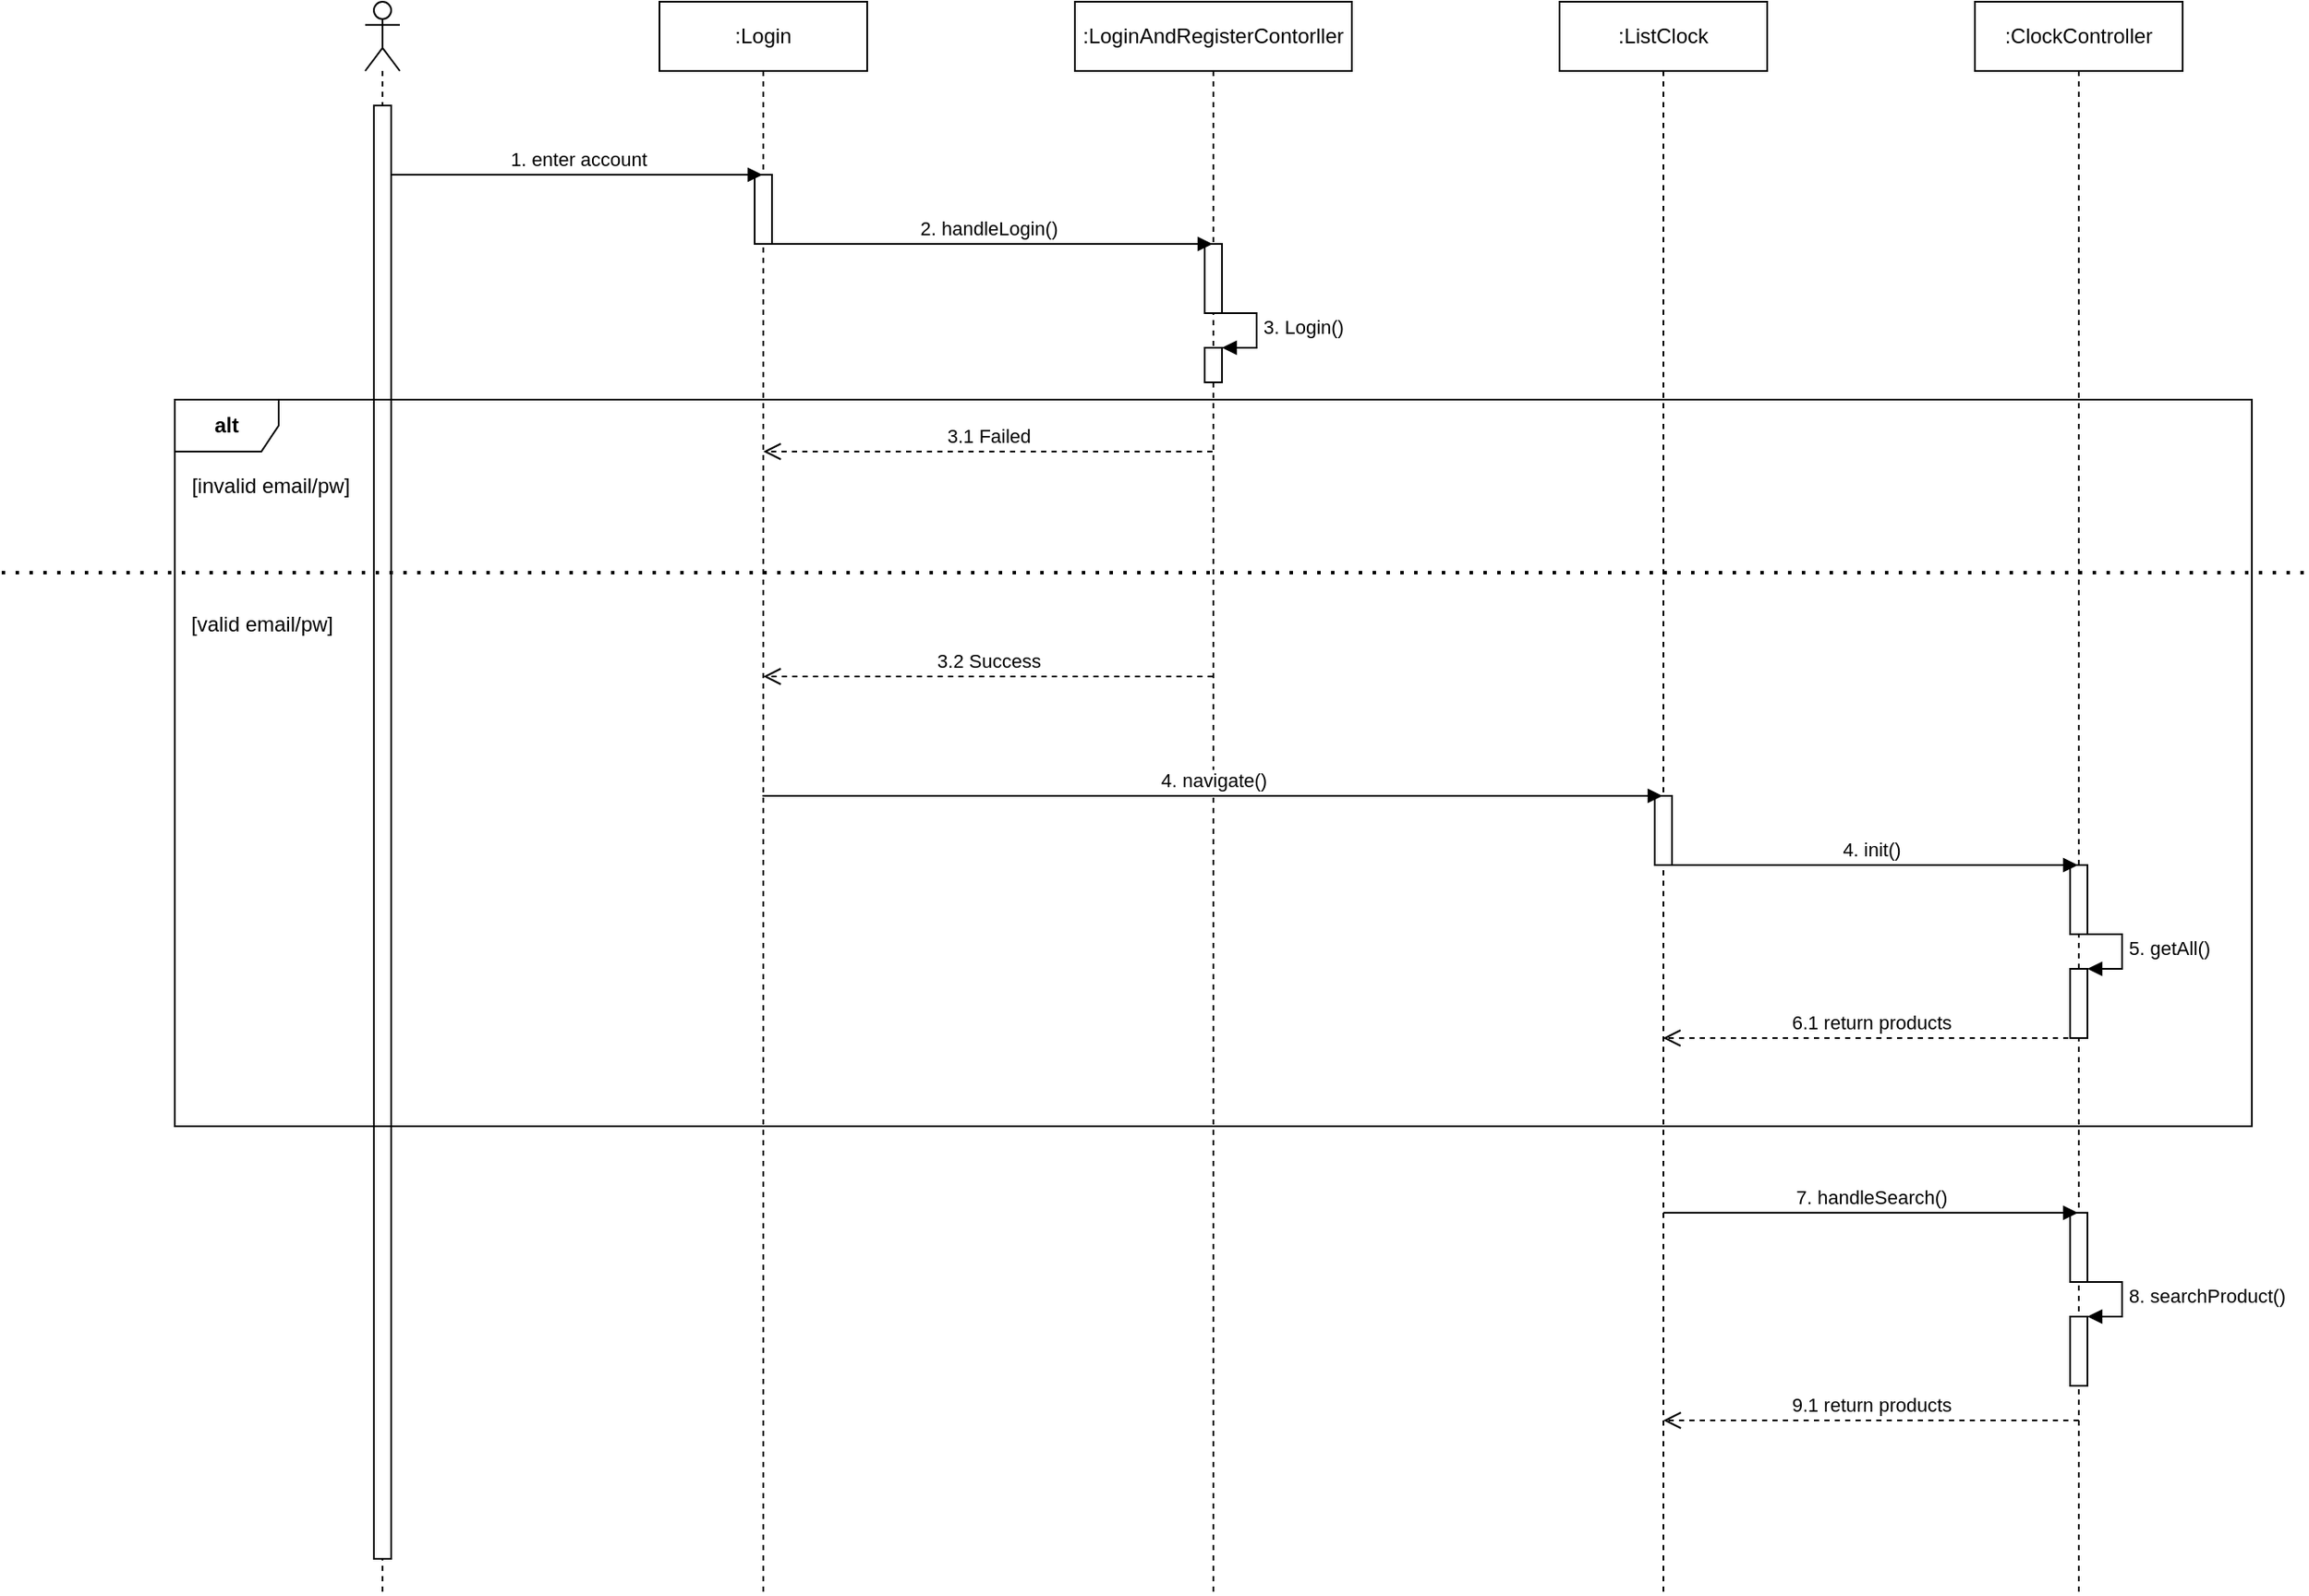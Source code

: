 <mxfile version="13.9.9" type="device" pages="4"><diagram id="6x3EPwqBWfYFj-WbYDi4" name="ListClock"><mxGraphModel dx="2489" dy="814" grid="1" gridSize="10" guides="1" tooltips="1" connect="1" arrows="1" fold="1" page="1" pageScale="1" pageWidth="827" pageHeight="1169" math="0" shadow="0"><root><mxCell id="0"/><mxCell id="1" parent="0"/><mxCell id="4ZbzaC9IqEXtEXkV-pgL-1" value="" style="shape=umlLifeline;participant=umlActor;perimeter=lifelinePerimeter;whiteSpace=wrap;html=1;container=1;collapsible=0;recursiveResize=0;verticalAlign=top;spacingTop=36;outlineConnect=0;" parent="1" vertex="1"><mxGeometry x="-10" y="80" width="20" height="920" as="geometry"/></mxCell><mxCell id="4ZbzaC9IqEXtEXkV-pgL-15" value="" style="html=1;points=[];perimeter=orthogonalPerimeter;" parent="4ZbzaC9IqEXtEXkV-pgL-1" vertex="1"><mxGeometry x="5" y="60" width="10" height="840" as="geometry"/></mxCell><mxCell id="4ZbzaC9IqEXtEXkV-pgL-2" value=":ClockController" style="shape=umlLifeline;perimeter=lifelinePerimeter;whiteSpace=wrap;html=1;container=1;collapsible=0;recursiveResize=0;outlineConnect=0;" parent="1" vertex="1"><mxGeometry x="920" y="80" width="120" height="920" as="geometry"/></mxCell><mxCell id="4ZbzaC9IqEXtEXkV-pgL-23" value="" style="html=1;points=[];perimeter=orthogonalPerimeter;" parent="4ZbzaC9IqEXtEXkV-pgL-2" vertex="1"><mxGeometry x="55" y="499" width="10" height="40" as="geometry"/></mxCell><mxCell id="4ZbzaC9IqEXtEXkV-pgL-24" value="" style="html=1;points=[];perimeter=orthogonalPerimeter;" parent="4ZbzaC9IqEXtEXkV-pgL-2" vertex="1"><mxGeometry x="55" y="559" width="10" height="40" as="geometry"/></mxCell><mxCell id="4ZbzaC9IqEXtEXkV-pgL-25" value="5. getAll()" style="edgeStyle=orthogonalEdgeStyle;html=1;align=left;spacingLeft=2;endArrow=block;rounded=0;entryX=1;entryY=0;" parent="4ZbzaC9IqEXtEXkV-pgL-2" target="4ZbzaC9IqEXtEXkV-pgL-24" edge="1"><mxGeometry relative="1" as="geometry"><mxPoint x="60" y="539" as="sourcePoint"/><Array as="points"><mxPoint x="85" y="539"/></Array></mxGeometry></mxCell><mxCell id="QKuRSUSCbCSaYVGUahXZ-3" value="" style="html=1;points=[];perimeter=orthogonalPerimeter;" parent="4ZbzaC9IqEXtEXkV-pgL-2" vertex="1"><mxGeometry x="55" y="760" width="10" height="40" as="geometry"/></mxCell><mxCell id="QKuRSUSCbCSaYVGUahXZ-4" value="8. searchProduct()" style="edgeStyle=orthogonalEdgeStyle;html=1;align=left;spacingLeft=2;endArrow=block;rounded=0;entryX=1;entryY=0;" parent="4ZbzaC9IqEXtEXkV-pgL-2" target="QKuRSUSCbCSaYVGUahXZ-3" edge="1"><mxGeometry relative="1" as="geometry"><mxPoint x="60" y="740" as="sourcePoint"/><Array as="points"><mxPoint x="85" y="740"/></Array></mxGeometry></mxCell><mxCell id="QKuRSUSCbCSaYVGUahXZ-11" value="" style="html=1;points=[];perimeter=orthogonalPerimeter;" parent="4ZbzaC9IqEXtEXkV-pgL-2" vertex="1"><mxGeometry x="55" y="700" width="10" height="40" as="geometry"/></mxCell><mxCell id="4ZbzaC9IqEXtEXkV-pgL-3" value=":ListClock" style="shape=umlLifeline;perimeter=lifelinePerimeter;whiteSpace=wrap;html=1;container=1;collapsible=0;recursiveResize=0;outlineConnect=0;" parent="1" vertex="1"><mxGeometry x="680" y="80" width="120" height="920" as="geometry"/></mxCell><mxCell id="4ZbzaC9IqEXtEXkV-pgL-21" value="" style="html=1;points=[];perimeter=orthogonalPerimeter;" parent="4ZbzaC9IqEXtEXkV-pgL-3" vertex="1"><mxGeometry x="55" y="459" width="10" height="40" as="geometry"/></mxCell><mxCell id="4ZbzaC9IqEXtEXkV-pgL-4" value=":LoginAndRegisterContorller" style="shape=umlLifeline;perimeter=lifelinePerimeter;whiteSpace=wrap;html=1;container=1;collapsible=0;recursiveResize=0;outlineConnect=0;" parent="1" vertex="1"><mxGeometry x="400" y="80" width="160" height="920" as="geometry"/></mxCell><mxCell id="4ZbzaC9IqEXtEXkV-pgL-18" value="" style="html=1;points=[];perimeter=orthogonalPerimeter;" parent="4ZbzaC9IqEXtEXkV-pgL-4" vertex="1"><mxGeometry x="75" y="140" width="10" height="40" as="geometry"/></mxCell><mxCell id="4ZbzaC9IqEXtEXkV-pgL-13" value="" style="html=1;points=[];perimeter=orthogonalPerimeter;" parent="4ZbzaC9IqEXtEXkV-pgL-4" vertex="1"><mxGeometry x="75" y="200" width="10" height="20" as="geometry"/></mxCell><mxCell id="4ZbzaC9IqEXtEXkV-pgL-14" value="3. Login()" style="edgeStyle=orthogonalEdgeStyle;html=1;align=left;spacingLeft=2;endArrow=block;rounded=0;entryX=1;entryY=0;" parent="4ZbzaC9IqEXtEXkV-pgL-4" target="4ZbzaC9IqEXtEXkV-pgL-13" edge="1"><mxGeometry relative="1" as="geometry"><mxPoint x="80" y="180" as="sourcePoint"/><Array as="points"><mxPoint x="105" y="180"/></Array></mxGeometry></mxCell><mxCell id="4ZbzaC9IqEXtEXkV-pgL-5" value=":Login" style="shape=umlLifeline;perimeter=lifelinePerimeter;whiteSpace=wrap;html=1;container=1;collapsible=0;recursiveResize=0;outlineConnect=0;" parent="1" vertex="1"><mxGeometry x="160" y="80" width="120" height="920" as="geometry"/></mxCell><mxCell id="4ZbzaC9IqEXtEXkV-pgL-16" value="" style="html=1;points=[];perimeter=orthogonalPerimeter;" parent="4ZbzaC9IqEXtEXkV-pgL-5" vertex="1"><mxGeometry x="55" y="100" width="10" height="40" as="geometry"/></mxCell><mxCell id="4ZbzaC9IqEXtEXkV-pgL-12" value="1. enter account" style="html=1;verticalAlign=bottom;endArrow=block;" parent="1" source="4ZbzaC9IqEXtEXkV-pgL-15" target="4ZbzaC9IqEXtEXkV-pgL-5" edge="1"><mxGeometry width="80" relative="1" as="geometry"><mxPoint x="10" y="180" as="sourcePoint"/><mxPoint x="140" y="170" as="targetPoint"/><Array as="points"><mxPoint x="110" y="180"/></Array></mxGeometry></mxCell><mxCell id="4ZbzaC9IqEXtEXkV-pgL-17" value="2. handleLogin()" style="html=1;verticalAlign=bottom;endArrow=block;" parent="1" target="4ZbzaC9IqEXtEXkV-pgL-4" edge="1"><mxGeometry width="80" relative="1" as="geometry"><mxPoint x="220" y="220" as="sourcePoint"/><mxPoint x="300" y="220" as="targetPoint"/></mxGeometry></mxCell><mxCell id="4ZbzaC9IqEXtEXkV-pgL-19" value="3.1 Failed" style="html=1;verticalAlign=bottom;endArrow=open;dashed=1;endSize=8;" parent="1" source="4ZbzaC9IqEXtEXkV-pgL-4" target="4ZbzaC9IqEXtEXkV-pgL-5" edge="1"><mxGeometry relative="1" as="geometry"><mxPoint x="480" y="320" as="sourcePoint"/><mxPoint x="400" y="320" as="targetPoint"/><Array as="points"><mxPoint x="350" y="340"/></Array></mxGeometry></mxCell><mxCell id="4ZbzaC9IqEXtEXkV-pgL-20" value="4. navigate()" style="html=1;verticalAlign=bottom;endArrow=block;" parent="1" edge="1"><mxGeometry width="80" relative="1" as="geometry"><mxPoint x="219.5" y="539" as="sourcePoint"/><mxPoint x="739.5" y="539" as="targetPoint"/><Array as="points"><mxPoint x="490" y="539"/></Array></mxGeometry></mxCell><mxCell id="4ZbzaC9IqEXtEXkV-pgL-22" value="4. init()" style="html=1;verticalAlign=bottom;endArrow=block;" parent="1" edge="1"><mxGeometry width="80" relative="1" as="geometry"><mxPoint x="740" y="579" as="sourcePoint"/><mxPoint x="979.5" y="579.0" as="targetPoint"/></mxGeometry></mxCell><mxCell id="4ZbzaC9IqEXtEXkV-pgL-26" value="6.1 return products" style="html=1;verticalAlign=bottom;endArrow=open;dashed=1;endSize=8;" parent="1" edge="1"><mxGeometry relative="1" as="geometry"><mxPoint x="980" y="679" as="sourcePoint"/><mxPoint x="739.81" y="679" as="targetPoint"/></mxGeometry></mxCell><mxCell id="4ZbzaC9IqEXtEXkV-pgL-27" value="3.2 Success" style="html=1;verticalAlign=bottom;endArrow=open;dashed=1;endSize=8;" parent="1" edge="1"><mxGeometry relative="1" as="geometry"><mxPoint x="479.69" y="470.0" as="sourcePoint"/><mxPoint x="220.0" y="470.0" as="targetPoint"/><Array as="points"><mxPoint x="350.19" y="470"/></Array></mxGeometry></mxCell><mxCell id="4ZbzaC9IqEXtEXkV-pgL-29" value="" style="endArrow=none;dashed=1;html=1;dashPattern=1 3;strokeWidth=2;" parent="1" edge="1"><mxGeometry width="50" height="50" relative="1" as="geometry"><mxPoint x="-220" y="410" as="sourcePoint"/><mxPoint x="1110" y="410" as="targetPoint"/></mxGeometry></mxCell><mxCell id="4ZbzaC9IqEXtEXkV-pgL-38" value="[invalid email/pw]" style="text;html=1;align=center;verticalAlign=middle;resizable=0;points=[];autosize=1;" parent="1" vertex="1"><mxGeometry x="-120" y="350" width="110" height="20" as="geometry"/></mxCell><mxCell id="4ZbzaC9IqEXtEXkV-pgL-39" value="[valid email/pw]" style="text;html=1;align=center;verticalAlign=middle;resizable=0;points=[];autosize=1;" parent="1" vertex="1"><mxGeometry x="-120" y="430" width="100" height="20" as="geometry"/></mxCell><mxCell id="QKuRSUSCbCSaYVGUahXZ-1" value="&lt;b&gt;alt&lt;/b&gt;" style="shape=umlFrame;whiteSpace=wrap;html=1;" parent="1" vertex="1"><mxGeometry x="-120" y="310" width="1200" height="420" as="geometry"/></mxCell><mxCell id="QKuRSUSCbCSaYVGUahXZ-2" value="7. handleSearch()" style="html=1;verticalAlign=bottom;endArrow=block;" parent="1" target="4ZbzaC9IqEXtEXkV-pgL-2" edge="1"><mxGeometry width="80" relative="1" as="geometry"><mxPoint x="740" y="780" as="sourcePoint"/><mxPoint x="954.5" y="780" as="targetPoint"/><Array as="points"><mxPoint x="845" y="780"/></Array></mxGeometry></mxCell><mxCell id="QKuRSUSCbCSaYVGUahXZ-13" value="9.1 return products" style="html=1;verticalAlign=bottom;endArrow=open;dashed=1;endSize=8;" parent="1" target="4ZbzaC9IqEXtEXkV-pgL-3" edge="1"><mxGeometry x="-0.001" relative="1" as="geometry"><mxPoint x="980" y="900" as="sourcePoint"/><mxPoint x="900" y="900" as="targetPoint"/><mxPoint as="offset"/></mxGeometry></mxCell></root></mxGraphModel></diagram><diagram id="0KiFyDqW0P118igufrtI" name="Add-Delete"><mxGraphModel dx="2069" dy="528" grid="1" gridSize="10" guides="1" tooltips="1" connect="1" arrows="1" fold="1" page="1" pageScale="1" pageWidth="827" pageHeight="1169" math="0" shadow="0"><root><mxCell id="wkVsoX18GXcLnjaH77v0-0"/><mxCell id="wkVsoX18GXcLnjaH77v0-1" parent="wkVsoX18GXcLnjaH77v0-0"/><mxCell id="uT6mUZT8ev6ivkSlU4DW-0" value="" style="shape=umlLifeline;participant=umlActor;perimeter=lifelinePerimeter;whiteSpace=wrap;html=1;container=1;collapsible=0;recursiveResize=0;verticalAlign=top;spacingTop=36;outlineConnect=0;" parent="wkVsoX18GXcLnjaH77v0-1" vertex="1"><mxGeometry x="-10" y="80" width="20" height="2120" as="geometry"/></mxCell><mxCell id="uT6mUZT8ev6ivkSlU4DW-1" value="" style="html=1;points=[];perimeter=orthogonalPerimeter;" parent="uT6mUZT8ev6ivkSlU4DW-0" vertex="1"><mxGeometry x="5" y="60" width="10" height="1910" as="geometry"/></mxCell><mxCell id="uT6mUZT8ev6ivkSlU4DW-2" value=":ClockController" style="shape=umlLifeline;perimeter=lifelinePerimeter;whiteSpace=wrap;html=1;container=1;collapsible=0;recursiveResize=0;outlineConnect=0;" parent="wkVsoX18GXcLnjaH77v0-1" vertex="1"><mxGeometry x="1030" y="70" width="120" height="2120" as="geometry"/></mxCell><mxCell id="D1Z6ZA0imk2S1UQ9tDyd-1" value="" style="html=1;points=[];perimeter=orthogonalPerimeter;" vertex="1" parent="uT6mUZT8ev6ivkSlU4DW-2"><mxGeometry x="55" y="140" width="10" height="40" as="geometry"/></mxCell><mxCell id="D1Z6ZA0imk2S1UQ9tDyd-2" value="" style="html=1;points=[];perimeter=orthogonalPerimeter;" vertex="1" parent="uT6mUZT8ev6ivkSlU4DW-2"><mxGeometry x="55" y="200" width="10" height="40" as="geometry"/></mxCell><mxCell id="D1Z6ZA0imk2S1UQ9tDyd-3" value="3. getAll()" style="edgeStyle=orthogonalEdgeStyle;html=1;align=left;spacingLeft=2;endArrow=block;rounded=0;entryX=1;entryY=0;" edge="1" target="D1Z6ZA0imk2S1UQ9tDyd-2" parent="uT6mUZT8ev6ivkSlU4DW-2"><mxGeometry relative="1" as="geometry"><mxPoint x="60" y="180" as="sourcePoint"/><Array as="points"><mxPoint x="85" y="180"/></Array></mxGeometry></mxCell><mxCell id="D1Z6ZA0imk2S1UQ9tDyd-7" value="" style="html=1;points=[];perimeter=orthogonalPerimeter;" vertex="1" parent="uT6mUZT8ev6ivkSlU4DW-2"><mxGeometry x="55" y="320" width="10" height="40" as="geometry"/></mxCell><mxCell id="D1Z6ZA0imk2S1UQ9tDyd-8" value="6. getClockById()" style="edgeStyle=orthogonalEdgeStyle;html=1;align=left;spacingLeft=2;endArrow=block;rounded=0;entryX=1;entryY=0;" edge="1" target="D1Z6ZA0imk2S1UQ9tDyd-9" parent="uT6mUZT8ev6ivkSlU4DW-2"><mxGeometry relative="1" as="geometry"><mxPoint x="60" y="360" as="sourcePoint"/><Array as="points"><mxPoint x="85" y="360"/></Array></mxGeometry></mxCell><mxCell id="D1Z6ZA0imk2S1UQ9tDyd-9" value="" style="html=1;points=[];perimeter=orthogonalPerimeter;" vertex="1" parent="uT6mUZT8ev6ivkSlU4DW-2"><mxGeometry x="55" y="380" width="10" height="40" as="geometry"/></mxCell><mxCell id="D1Z6ZA0imk2S1UQ9tDyd-16" value="" style="html=1;points=[];perimeter=orthogonalPerimeter;" vertex="1" parent="uT6mUZT8ev6ivkSlU4DW-2"><mxGeometry x="55" y="520" width="10" height="40" as="geometry"/></mxCell><mxCell id="D1Z6ZA0imk2S1UQ9tDyd-15" value="10. addProduct()" style="edgeStyle=orthogonalEdgeStyle;html=1;align=left;spacingLeft=2;endArrow=block;rounded=0;entryX=1;entryY=0;" edge="1" target="D1Z6ZA0imk2S1UQ9tDyd-14" parent="uT6mUZT8ev6ivkSlU4DW-2"><mxGeometry relative="1" as="geometry"><mxPoint x="60" y="560" as="sourcePoint"/><Array as="points"><mxPoint x="85" y="560"/></Array></mxGeometry></mxCell><mxCell id="D1Z6ZA0imk2S1UQ9tDyd-14" value="" style="html=1;points=[];perimeter=orthogonalPerimeter;" vertex="1" parent="uT6mUZT8ev6ivkSlU4DW-2"><mxGeometry x="55" y="580" width="10" height="40" as="geometry"/></mxCell><mxCell id="mBYN2zFksLIMVfZ2ObAT-1" value="" style="html=1;points=[];perimeter=orthogonalPerimeter;" vertex="1" parent="uT6mUZT8ev6ivkSlU4DW-2"><mxGeometry x="55" y="920" width="10" height="40" as="geometry"/></mxCell><mxCell id="mBYN2zFksLIMVfZ2ObAT-2" value="13. deleteClock(id)" style="edgeStyle=orthogonalEdgeStyle;html=1;align=left;spacingLeft=2;endArrow=block;rounded=0;entryX=1;entryY=0;" edge="1" target="mBYN2zFksLIMVfZ2ObAT-1" parent="uT6mUZT8ev6ivkSlU4DW-2"><mxGeometry relative="1" as="geometry"><mxPoint x="60" y="900" as="sourcePoint"/><Array as="points"><mxPoint x="85" y="900"/></Array></mxGeometry></mxCell><mxCell id="mBYN2zFksLIMVfZ2ObAT-3" value="" style="html=1;points=[];perimeter=orthogonalPerimeter;" vertex="1" parent="uT6mUZT8ev6ivkSlU4DW-2"><mxGeometry x="55" y="860" width="10" height="40" as="geometry"/></mxCell><mxCell id="uT6mUZT8ev6ivkSlU4DW-6" value=":AddClock" style="shape=umlLifeline;perimeter=lifelinePerimeter;whiteSpace=wrap;html=1;container=1;collapsible=0;recursiveResize=0;outlineConnect=0;" parent="wkVsoX18GXcLnjaH77v0-1" vertex="1"><mxGeometry x="680" y="80" width="120" height="2120" as="geometry"/></mxCell><mxCell id="D1Z6ZA0imk2S1UQ9tDyd-13" value="" style="html=1;points=[];perimeter=orthogonalPerimeter;" vertex="1" parent="uT6mUZT8ev6ivkSlU4DW-6"><mxGeometry x="55" y="480" width="10" height="40" as="geometry"/></mxCell><mxCell id="uT6mUZT8ev6ivkSlU4DW-8" value=":DetailClock" style="shape=umlLifeline;perimeter=lifelinePerimeter;whiteSpace=wrap;html=1;container=1;collapsible=0;recursiveResize=0;outlineConnect=0;" parent="wkVsoX18GXcLnjaH77v0-1" vertex="1"><mxGeometry x="400" y="80" width="160" height="2120" as="geometry"/></mxCell><mxCell id="D1Z6ZA0imk2S1UQ9tDyd-6" value="" style="html=1;points=[];perimeter=orthogonalPerimeter;" vertex="1" parent="uT6mUZT8ev6ivkSlU4DW-8"><mxGeometry x="75" y="280" width="10" height="40" as="geometry"/></mxCell><mxCell id="uT6mUZT8ev6ivkSlU4DW-12" value=":ListClock" style="shape=umlLifeline;perimeter=lifelinePerimeter;whiteSpace=wrap;html=1;container=1;collapsible=0;recursiveResize=0;outlineConnect=0;" parent="wkVsoX18GXcLnjaH77v0-1" vertex="1"><mxGeometry x="160" y="80" width="120" height="2120" as="geometry"/></mxCell><mxCell id="uT6mUZT8ev6ivkSlU4DW-13" value="" style="html=1;points=[];perimeter=orthogonalPerimeter;" parent="uT6mUZT8ev6ivkSlU4DW-12" vertex="1"><mxGeometry x="55" y="100" width="10" height="40" as="geometry"/></mxCell><mxCell id="uT6mUZT8ev6ivkSlU4DW-14" value="1. View Product" style="html=1;verticalAlign=bottom;endArrow=block;" parent="wkVsoX18GXcLnjaH77v0-1" source="uT6mUZT8ev6ivkSlU4DW-1" target="uT6mUZT8ev6ivkSlU4DW-12" edge="1"><mxGeometry width="80" relative="1" as="geometry"><mxPoint x="10" y="180" as="sourcePoint"/><mxPoint x="140" y="170" as="targetPoint"/><Array as="points"><mxPoint x="110" y="180"/></Array></mxGeometry></mxCell><mxCell id="uT6mUZT8ev6ivkSlU4DW-15" value="2. init()" style="html=1;verticalAlign=bottom;endArrow=block;entryX=0.014;entryY=0.277;entryDx=0;entryDy=0;entryPerimeter=0;" parent="wkVsoX18GXcLnjaH77v0-1" target="D1Z6ZA0imk2S1UQ9tDyd-1" edge="1"><mxGeometry width="80" relative="1" as="geometry"><mxPoint x="220" y="220" as="sourcePoint"/><mxPoint x="1080" y="220" as="targetPoint"/></mxGeometry></mxCell><mxCell id="D1Z6ZA0imk2S1UQ9tDyd-0" value="4.1 return products" style="html=1;verticalAlign=bottom;endArrow=open;dashed=1;endSize=8;" edge="1" parent="wkVsoX18GXcLnjaH77v0-1" source="uT6mUZT8ev6ivkSlU4DW-2" target="uT6mUZT8ev6ivkSlU4DW-12"><mxGeometry relative="1" as="geometry"><mxPoint x="650" y="330" as="sourcePoint"/><mxPoint x="570" y="330" as="targetPoint"/><Array as="points"><mxPoint x="660" y="320"/></Array></mxGeometry></mxCell><mxCell id="D1Z6ZA0imk2S1UQ9tDyd-4" value="5. DetailClick()" style="html=1;verticalAlign=bottom;endArrow=block;" edge="1" parent="wkVsoX18GXcLnjaH77v0-1" target="uT6mUZT8ev6ivkSlU4DW-8"><mxGeometry width="80" relative="1" as="geometry"><mxPoint x="220" y="360" as="sourcePoint"/><mxPoint x="300" y="360" as="targetPoint"/></mxGeometry></mxCell><mxCell id="D1Z6ZA0imk2S1UQ9tDyd-5" value="6. init()" style="html=1;verticalAlign=bottom;endArrow=block;entryX=0.069;entryY=0.301;entryDx=0;entryDy=0;entryPerimeter=0;" edge="1" parent="wkVsoX18GXcLnjaH77v0-1" source="uT6mUZT8ev6ivkSlU4DW-8" target="D1Z6ZA0imk2S1UQ9tDyd-7"><mxGeometry x="-0.229" width="80" relative="1" as="geometry"><mxPoint x="590" y="430" as="sourcePoint"/><mxPoint x="1080" y="400" as="targetPoint"/><Array as="points"><mxPoint x="730" y="400"/><mxPoint x="1040" y="400"/></Array><mxPoint as="offset"/></mxGeometry></mxCell><mxCell id="D1Z6ZA0imk2S1UQ9tDyd-10" value="7.1 return product" style="html=1;verticalAlign=bottom;endArrow=open;dashed=1;endSize=8;" edge="1" parent="wkVsoX18GXcLnjaH77v0-1" source="uT6mUZT8ev6ivkSlU4DW-2"><mxGeometry relative="1" as="geometry"><mxPoint x="980" y="500" as="sourcePoint"/><mxPoint x="480" y="500" as="targetPoint"/><Array as="points"><mxPoint x="660.5" y="500"/></Array></mxGeometry></mxCell><mxCell id="D1Z6ZA0imk2S1UQ9tDyd-11" value="8. navigate()" style="html=1;verticalAlign=bottom;endArrow=block;" edge="1" parent="wkVsoX18GXcLnjaH77v0-1"><mxGeometry width="80" relative="1" as="geometry"><mxPoint x="480" y="560" as="sourcePoint"/><mxPoint x="739.5" y="560" as="targetPoint"/></mxGeometry></mxCell><mxCell id="D1Z6ZA0imk2S1UQ9tDyd-17" value="11.1 return failed" style="html=1;verticalAlign=bottom;endArrow=open;dashed=1;endSize=8;" edge="1" parent="wkVsoX18GXcLnjaH77v0-1" source="uT6mUZT8ev6ivkSlU4DW-2" target="uT6mUZT8ev6ivkSlU4DW-6"><mxGeometry x="-0.031" relative="1" as="geometry"><mxPoint x="960" y="700" as="sourcePoint"/><mxPoint x="890" y="780" as="targetPoint"/><Array as="points"><mxPoint x="1040" y="850"/><mxPoint x="880" y="850"/><mxPoint x="830" y="850"/></Array><mxPoint x="1" as="offset"/></mxGeometry></mxCell><mxCell id="1_5fPhugaTYHrrZBfUpy-2" value="11.2 return success" style="html=1;verticalAlign=bottom;endArrow=open;dashed=1;endSize=8;" edge="1" parent="wkVsoX18GXcLnjaH77v0-1" source="uT6mUZT8ev6ivkSlU4DW-2" target="uT6mUZT8ev6ivkSlU4DW-12"><mxGeometry x="-0.031" relative="1" as="geometry"><mxPoint x="1090" y="840" as="sourcePoint"/><mxPoint x="740" y="840" as="targetPoint"/><Array as="points"><mxPoint x="1030" y="730"/><mxPoint x="910" y="730"/></Array><mxPoint x="1" as="offset"/></mxGeometry></mxCell><mxCell id="1_5fPhugaTYHrrZBfUpy-5" value="" style="endArrow=none;dashed=1;html=1;dashPattern=1 3;strokeWidth=2;exitX=-0.001;exitY=0.553;exitDx=0;exitDy=0;exitPerimeter=0;entryX=1.002;entryY=0.553;entryDx=0;entryDy=0;entryPerimeter=0;" edge="1" parent="wkVsoX18GXcLnjaH77v0-1"><mxGeometry width="50" height="50" relative="1" as="geometry"><mxPoint x="179.02" y="799.54" as="sourcePoint"/><mxPoint x="1161.96" y="799.54" as="targetPoint"/></mxGeometry></mxCell><mxCell id="1_5fPhugaTYHrrZBfUpy-7" value="&lt;b&gt;condition&lt;/b&gt;" style="shape=umlFrame;whiteSpace=wrap;html=1;" vertex="1" parent="wkVsoX18GXcLnjaH77v0-1"><mxGeometry x="180" y="690" width="980" height="190" as="geometry"/></mxCell><mxCell id="1_5fPhugaTYHrrZBfUpy-8" value="[if]" style="text;html=1;align=center;verticalAlign=middle;resizable=0;points=[];autosize=1;" vertex="1" parent="wkVsoX18GXcLnjaH77v0-1"><mxGeometry x="185" y="720" width="30" height="20" as="geometry"/></mxCell><mxCell id="1_5fPhugaTYHrrZBfUpy-9" value="[else]" style="text;html=1;align=center;verticalAlign=middle;resizable=0;points=[];autosize=1;" vertex="1" parent="wkVsoX18GXcLnjaH77v0-1"><mxGeometry x="180" y="810" width="40" height="20" as="geometry"/></mxCell><mxCell id="D1Z6ZA0imk2S1UQ9tDyd-12" value="9. init()" style="html=1;verticalAlign=bottom;endArrow=block;entryX=0.621;entryY=0.032;entryDx=0;entryDy=0;entryPerimeter=0;" edge="1" parent="wkVsoX18GXcLnjaH77v0-1" source="uT6mUZT8ev6ivkSlU4DW-6" target="D1Z6ZA0imk2S1UQ9tDyd-16"><mxGeometry x="-0.392" width="80" relative="1" as="geometry"><mxPoint x="850" y="590" as="sourcePoint"/><mxPoint x="1050" y="590" as="targetPoint"/><mxPoint as="offset"/></mxGeometry></mxCell><mxCell id="mBYN2zFksLIMVfZ2ObAT-0" value="12. handleDelete(id)" style="html=1;verticalAlign=bottom;endArrow=block;" edge="1" parent="wkVsoX18GXcLnjaH77v0-1" target="uT6mUZT8ev6ivkSlU4DW-2"><mxGeometry width="80" relative="1" as="geometry"><mxPoint x="480" y="930" as="sourcePoint"/><mxPoint x="739.5" y="930" as="targetPoint"/></mxGeometry></mxCell><mxCell id="BXJ8G7WmwfjUQoyiXv0O-0" value="14.1 return list" style="html=1;verticalAlign=bottom;endArrow=open;dashed=1;endSize=8;" edge="1" parent="wkVsoX18GXcLnjaH77v0-1" source="uT6mUZT8ev6ivkSlU4DW-2" target="uT6mUZT8ev6ivkSlU4DW-12"><mxGeometry relative="1" as="geometry"><mxPoint x="1059.5" y="1060" as="sourcePoint"/><mxPoint x="450" y="1060" as="targetPoint"/><Array as="points"><mxPoint x="630.5" y="1060"/></Array></mxGeometry></mxCell></root></mxGraphModel></diagram><diagram id="d2kR2xXNa9ApuGyGvKqs" name="Edit"><mxGraphModel dx="2489" dy="814" grid="1" gridSize="10" guides="1" tooltips="1" connect="1" arrows="1" fold="1" page="1" pageScale="1" pageWidth="827" pageHeight="1169" math="0" shadow="0"><root><mxCell id="TzGp5h9Jz2-UAfx6rMf5-0"/><mxCell id="TzGp5h9Jz2-UAfx6rMf5-1" parent="TzGp5h9Jz2-UAfx6rMf5-0"/><mxCell id="TzGp5h9Jz2-UAfx6rMf5-2" value="" style="shape=umlLifeline;participant=umlActor;perimeter=lifelinePerimeter;whiteSpace=wrap;html=1;container=1;collapsible=0;recursiveResize=0;verticalAlign=top;spacingTop=36;outlineConnect=0;" parent="TzGp5h9Jz2-UAfx6rMf5-1" vertex="1"><mxGeometry x="-10" y="80" width="20" height="2120" as="geometry"/></mxCell><mxCell id="TzGp5h9Jz2-UAfx6rMf5-3" value="" style="html=1;points=[];perimeter=orthogonalPerimeter;" parent="TzGp5h9Jz2-UAfx6rMf5-2" vertex="1"><mxGeometry x="5" y="60" width="10" height="1910" as="geometry"/></mxCell><mxCell id="TzGp5h9Jz2-UAfx6rMf5-4" value=":ClockController" style="shape=umlLifeline;perimeter=lifelinePerimeter;whiteSpace=wrap;html=1;container=1;collapsible=0;recursiveResize=0;outlineConnect=0;" parent="TzGp5h9Jz2-UAfx6rMf5-1" vertex="1"><mxGeometry x="1030" y="70" width="120" height="2120" as="geometry"/></mxCell><mxCell id="TzGp5h9Jz2-UAfx6rMf5-5" value="" style="html=1;points=[];perimeter=orthogonalPerimeter;" parent="TzGp5h9Jz2-UAfx6rMf5-4" vertex="1"><mxGeometry x="55" y="140" width="10" height="40" as="geometry"/></mxCell><mxCell id="TzGp5h9Jz2-UAfx6rMf5-6" value="" style="html=1;points=[];perimeter=orthogonalPerimeter;" parent="TzGp5h9Jz2-UAfx6rMf5-4" vertex="1"><mxGeometry x="55" y="200" width="10" height="40" as="geometry"/></mxCell><mxCell id="TzGp5h9Jz2-UAfx6rMf5-7" value="3. getAll()" style="edgeStyle=orthogonalEdgeStyle;html=1;align=left;spacingLeft=2;endArrow=block;rounded=0;entryX=1;entryY=0;" parent="TzGp5h9Jz2-UAfx6rMf5-4" target="TzGp5h9Jz2-UAfx6rMf5-6" edge="1"><mxGeometry relative="1" as="geometry"><mxPoint x="60" y="180" as="sourcePoint"/><Array as="points"><mxPoint x="85" y="180"/></Array></mxGeometry></mxCell><mxCell id="TzGp5h9Jz2-UAfx6rMf5-8" value="" style="html=1;points=[];perimeter=orthogonalPerimeter;" parent="TzGp5h9Jz2-UAfx6rMf5-4" vertex="1"><mxGeometry x="55" y="320" width="10" height="40" as="geometry"/></mxCell><mxCell id="TzGp5h9Jz2-UAfx6rMf5-9" value="6. getClockById()" style="edgeStyle=orthogonalEdgeStyle;html=1;align=left;spacingLeft=2;endArrow=block;rounded=0;entryX=1;entryY=0;" parent="TzGp5h9Jz2-UAfx6rMf5-4" target="TzGp5h9Jz2-UAfx6rMf5-10" edge="1"><mxGeometry relative="1" as="geometry"><mxPoint x="60" y="360" as="sourcePoint"/><Array as="points"><mxPoint x="85" y="360"/></Array></mxGeometry></mxCell><mxCell id="TzGp5h9Jz2-UAfx6rMf5-10" value="" style="html=1;points=[];perimeter=orthogonalPerimeter;" parent="TzGp5h9Jz2-UAfx6rMf5-4" vertex="1"><mxGeometry x="55" y="380" width="10" height="40" as="geometry"/></mxCell><mxCell id="TzGp5h9Jz2-UAfx6rMf5-11" value="" style="html=1;points=[];perimeter=orthogonalPerimeter;" parent="TzGp5h9Jz2-UAfx6rMf5-4" vertex="1"><mxGeometry x="55" y="520" width="10" height="40" as="geometry"/></mxCell><mxCell id="TzGp5h9Jz2-UAfx6rMf5-12" value="10. editProduct()" style="edgeStyle=orthogonalEdgeStyle;html=1;align=left;spacingLeft=2;endArrow=block;rounded=0;entryX=1;entryY=0;" parent="TzGp5h9Jz2-UAfx6rMf5-4" target="TzGp5h9Jz2-UAfx6rMf5-13" edge="1"><mxGeometry relative="1" as="geometry"><mxPoint x="60" y="560" as="sourcePoint"/><Array as="points"><mxPoint x="85" y="560"/></Array></mxGeometry></mxCell><mxCell id="TzGp5h9Jz2-UAfx6rMf5-13" value="" style="html=1;points=[];perimeter=orthogonalPerimeter;" parent="TzGp5h9Jz2-UAfx6rMf5-4" vertex="1"><mxGeometry x="55" y="580" width="10" height="40" as="geometry"/></mxCell><mxCell id="TzGp5h9Jz2-UAfx6rMf5-14" value="9. init()" style="html=1;verticalAlign=bottom;endArrow=block;" parent="TzGp5h9Jz2-UAfx6rMf5-4" source="TzGp5h9Jz2-UAfx6rMf5-15" edge="1"><mxGeometry x="-0.392" width="80" relative="1" as="geometry"><mxPoint x="-180" y="520" as="sourcePoint"/><mxPoint x="60" y="520" as="targetPoint"/><mxPoint as="offset"/></mxGeometry></mxCell><mxCell id="TzGp5h9Jz2-UAfx6rMf5-15" value=":EditClock" style="shape=umlLifeline;perimeter=lifelinePerimeter;whiteSpace=wrap;html=1;container=1;collapsible=0;recursiveResize=0;outlineConnect=0;" parent="TzGp5h9Jz2-UAfx6rMf5-1" vertex="1"><mxGeometry x="680" y="80" width="120" height="2120" as="geometry"/></mxCell><mxCell id="TzGp5h9Jz2-UAfx6rMf5-16" value="" style="html=1;points=[];perimeter=orthogonalPerimeter;" parent="TzGp5h9Jz2-UAfx6rMf5-15" vertex="1"><mxGeometry x="55" y="480" width="10" height="40" as="geometry"/></mxCell><mxCell id="TzGp5h9Jz2-UAfx6rMf5-17" value=":DetailClock" style="shape=umlLifeline;perimeter=lifelinePerimeter;whiteSpace=wrap;html=1;container=1;collapsible=0;recursiveResize=0;outlineConnect=0;" parent="TzGp5h9Jz2-UAfx6rMf5-1" vertex="1"><mxGeometry x="400" y="80" width="160" height="2120" as="geometry"/></mxCell><mxCell id="TzGp5h9Jz2-UAfx6rMf5-18" value="" style="html=1;points=[];perimeter=orthogonalPerimeter;" parent="TzGp5h9Jz2-UAfx6rMf5-17" vertex="1"><mxGeometry x="75" y="280" width="10" height="40" as="geometry"/></mxCell><mxCell id="TzGp5h9Jz2-UAfx6rMf5-19" value=":ListClock" style="shape=umlLifeline;perimeter=lifelinePerimeter;whiteSpace=wrap;html=1;container=1;collapsible=0;recursiveResize=0;outlineConnect=0;" parent="TzGp5h9Jz2-UAfx6rMf5-1" vertex="1"><mxGeometry x="160" y="80" width="120" height="2120" as="geometry"/></mxCell><mxCell id="TzGp5h9Jz2-UAfx6rMf5-20" value="" style="html=1;points=[];perimeter=orthogonalPerimeter;" parent="TzGp5h9Jz2-UAfx6rMf5-19" vertex="1"><mxGeometry x="55" y="100" width="10" height="40" as="geometry"/></mxCell><mxCell id="TzGp5h9Jz2-UAfx6rMf5-21" value="1. View Product" style="html=1;verticalAlign=bottom;endArrow=block;" parent="TzGp5h9Jz2-UAfx6rMf5-1" source="TzGp5h9Jz2-UAfx6rMf5-3" target="TzGp5h9Jz2-UAfx6rMf5-19" edge="1"><mxGeometry width="80" relative="1" as="geometry"><mxPoint x="10" y="180" as="sourcePoint"/><mxPoint x="140" y="170" as="targetPoint"/><Array as="points"><mxPoint x="110" y="180"/></Array></mxGeometry></mxCell><mxCell id="TzGp5h9Jz2-UAfx6rMf5-22" value="2. init()" style="html=1;verticalAlign=bottom;endArrow=block;" parent="TzGp5h9Jz2-UAfx6rMf5-1" target="TzGp5h9Jz2-UAfx6rMf5-5" edge="1"><mxGeometry width="80" relative="1" as="geometry"><mxPoint x="220" y="220" as="sourcePoint"/><mxPoint x="1050" y="220" as="targetPoint"/></mxGeometry></mxCell><mxCell id="TzGp5h9Jz2-UAfx6rMf5-23" value="4.1 return products" style="html=1;verticalAlign=bottom;endArrow=open;dashed=1;endSize=8;" parent="TzGp5h9Jz2-UAfx6rMf5-1" source="TzGp5h9Jz2-UAfx6rMf5-4" target="TzGp5h9Jz2-UAfx6rMf5-19" edge="1"><mxGeometry relative="1" as="geometry"><mxPoint x="650" y="330" as="sourcePoint"/><mxPoint x="570" y="330" as="targetPoint"/><Array as="points"><mxPoint x="660" y="320"/></Array></mxGeometry></mxCell><mxCell id="TzGp5h9Jz2-UAfx6rMf5-24" value="5. DetailClick()" style="html=1;verticalAlign=bottom;endArrow=block;" parent="TzGp5h9Jz2-UAfx6rMf5-1" target="TzGp5h9Jz2-UAfx6rMf5-17" edge="1"><mxGeometry width="80" relative="1" as="geometry"><mxPoint x="220" y="360" as="sourcePoint"/><mxPoint x="300" y="360" as="targetPoint"/></mxGeometry></mxCell><mxCell id="TzGp5h9Jz2-UAfx6rMf5-25" value="6. init()" style="html=1;verticalAlign=bottom;endArrow=block;entryX=0.088;entryY=0.301;entryDx=0;entryDy=0;entryPerimeter=0;" parent="TzGp5h9Jz2-UAfx6rMf5-1" source="TzGp5h9Jz2-UAfx6rMf5-17" target="TzGp5h9Jz2-UAfx6rMf5-8" edge="1"><mxGeometry x="-0.229" width="80" relative="1" as="geometry"><mxPoint x="590" y="430" as="sourcePoint"/><mxPoint x="1060" y="400" as="targetPoint"/><Array as="points"><mxPoint x="730" y="400"/></Array><mxPoint as="offset"/></mxGeometry></mxCell><mxCell id="TzGp5h9Jz2-UAfx6rMf5-26" value="7.1 return product" style="html=1;verticalAlign=bottom;endArrow=open;dashed=1;endSize=8;" parent="TzGp5h9Jz2-UAfx6rMf5-1" source="TzGp5h9Jz2-UAfx6rMf5-4" edge="1"><mxGeometry relative="1" as="geometry"><mxPoint x="980" y="500" as="sourcePoint"/><mxPoint x="480" y="500" as="targetPoint"/><Array as="points"><mxPoint x="660.5" y="500"/></Array></mxGeometry></mxCell><mxCell id="TzGp5h9Jz2-UAfx6rMf5-27" value="8. navigate()" style="html=1;verticalAlign=bottom;endArrow=block;" parent="TzGp5h9Jz2-UAfx6rMf5-1" edge="1"><mxGeometry width="80" relative="1" as="geometry"><mxPoint x="480" y="560" as="sourcePoint"/><mxPoint x="739.5" y="560" as="targetPoint"/></mxGeometry></mxCell><mxCell id="TzGp5h9Jz2-UAfx6rMf5-28" value="11.1 return failed" style="html=1;verticalAlign=bottom;endArrow=open;dashed=1;endSize=8;" parent="TzGp5h9Jz2-UAfx6rMf5-1" source="TzGp5h9Jz2-UAfx6rMf5-4" target="TzGp5h9Jz2-UAfx6rMf5-15" edge="1"><mxGeometry x="-0.031" relative="1" as="geometry"><mxPoint x="960" y="700" as="sourcePoint"/><mxPoint x="890" y="780" as="targetPoint"/><Array as="points"><mxPoint x="1040" y="850"/><mxPoint x="880" y="850"/><mxPoint x="830" y="850"/></Array><mxPoint x="1" as="offset"/></mxGeometry></mxCell><mxCell id="TzGp5h9Jz2-UAfx6rMf5-29" value="11.2 return success" style="html=1;verticalAlign=bottom;endArrow=open;dashed=1;endSize=8;" parent="TzGp5h9Jz2-UAfx6rMf5-1" source="TzGp5h9Jz2-UAfx6rMf5-4" target="TzGp5h9Jz2-UAfx6rMf5-19" edge="1"><mxGeometry x="-0.031" relative="1" as="geometry"><mxPoint x="1090" y="840" as="sourcePoint"/><mxPoint x="740" y="840" as="targetPoint"/><Array as="points"><mxPoint x="1030" y="730"/><mxPoint x="910" y="730"/></Array><mxPoint x="1" as="offset"/></mxGeometry></mxCell><mxCell id="TzGp5h9Jz2-UAfx6rMf5-30" value="" style="endArrow=none;dashed=1;html=1;dashPattern=1 3;strokeWidth=2;exitX=-0.001;exitY=0.553;exitDx=0;exitDy=0;exitPerimeter=0;entryX=1.002;entryY=0.553;entryDx=0;entryDy=0;entryPerimeter=0;" parent="TzGp5h9Jz2-UAfx6rMf5-1" edge="1"><mxGeometry width="50" height="50" relative="1" as="geometry"><mxPoint x="179.02" y="799.54" as="sourcePoint"/><mxPoint x="1161.96" y="799.54" as="targetPoint"/></mxGeometry></mxCell><mxCell id="TzGp5h9Jz2-UAfx6rMf5-31" value="&lt;b&gt;condition&lt;/b&gt;" style="shape=umlFrame;whiteSpace=wrap;html=1;" parent="TzGp5h9Jz2-UAfx6rMf5-1" vertex="1"><mxGeometry x="180" y="690" width="980" height="190" as="geometry"/></mxCell><mxCell id="TzGp5h9Jz2-UAfx6rMf5-32" value="[if]" style="text;html=1;align=center;verticalAlign=middle;resizable=0;points=[];autosize=1;" parent="TzGp5h9Jz2-UAfx6rMf5-1" vertex="1"><mxGeometry x="185" y="720" width="30" height="20" as="geometry"/></mxCell><mxCell id="TzGp5h9Jz2-UAfx6rMf5-33" value="[else]" style="text;html=1;align=center;verticalAlign=middle;resizable=0;points=[];autosize=1;" parent="TzGp5h9Jz2-UAfx6rMf5-1" vertex="1"><mxGeometry x="180" y="810" width="40" height="20" as="geometry"/></mxCell></root></mxGraphModel></diagram><diagram id="UufKmjtz5gOC8C9MQj2L" name="Account"><mxGraphModel dx="2782" dy="958" grid="1" gridSize="10" guides="1" tooltips="1" connect="1" arrows="1" fold="1" page="1" pageScale="1" pageWidth="827" pageHeight="1169" math="0" shadow="0"><root><mxCell id="hGNsJFypP87tftOfSvad-0"/><mxCell id="hGNsJFypP87tftOfSvad-1" parent="hGNsJFypP87tftOfSvad-0"/><mxCell id="ZvPiF6i-BfWgsZrztb6o-0" value="" style="shape=umlLifeline;participant=umlActor;perimeter=lifelinePerimeter;whiteSpace=wrap;html=1;container=1;collapsible=0;recursiveResize=0;verticalAlign=top;spacingTop=36;outlineConnect=0;" vertex="1" parent="hGNsJFypP87tftOfSvad-1"><mxGeometry x="-10" y="80" width="20" height="2120" as="geometry"/></mxCell><mxCell id="ZvPiF6i-BfWgsZrztb6o-1" value="" style="html=1;points=[];perimeter=orthogonalPerimeter;" vertex="1" parent="ZvPiF6i-BfWgsZrztb6o-0"><mxGeometry x="5" y="60" width="10" height="1910" as="geometry"/></mxCell><mxCell id="ZvPiF6i-BfWgsZrztb6o-2" value=":ClockController" style="shape=umlLifeline;perimeter=lifelinePerimeter;whiteSpace=wrap;html=1;container=1;collapsible=0;recursiveResize=0;outlineConnect=0;" vertex="1" parent="hGNsJFypP87tftOfSvad-1"><mxGeometry x="1030" y="70" width="120" height="2120" as="geometry"/></mxCell><mxCell id="ZvPiF6i-BfWgsZrztb6o-3" value="" style="html=1;points=[];perimeter=orthogonalPerimeter;" vertex="1" parent="ZvPiF6i-BfWgsZrztb6o-2"><mxGeometry x="55" y="140" width="10" height="40" as="geometry"/></mxCell><mxCell id="ZvPiF6i-BfWgsZrztb6o-4" value="" style="html=1;points=[];perimeter=orthogonalPerimeter;" vertex="1" parent="ZvPiF6i-BfWgsZrztb6o-2"><mxGeometry x="55" y="200" width="10" height="40" as="geometry"/></mxCell><mxCell id="ZvPiF6i-BfWgsZrztb6o-5" value="3. getAll()" style="edgeStyle=orthogonalEdgeStyle;html=1;align=left;spacingLeft=2;endArrow=block;rounded=0;entryX=1;entryY=0;" edge="1" parent="ZvPiF6i-BfWgsZrztb6o-2" target="ZvPiF6i-BfWgsZrztb6o-4"><mxGeometry relative="1" as="geometry"><mxPoint x="60" y="180" as="sourcePoint"/><Array as="points"><mxPoint x="85" y="180"/></Array></mxGeometry></mxCell><mxCell id="ZvPiF6i-BfWgsZrztb6o-6" value="" style="html=1;points=[];perimeter=orthogonalPerimeter;" vertex="1" parent="ZvPiF6i-BfWgsZrztb6o-2"><mxGeometry x="55" y="320" width="10" height="40" as="geometry"/></mxCell><mxCell id="ZvPiF6i-BfWgsZrztb6o-7" value="6. getClockById()" style="edgeStyle=orthogonalEdgeStyle;html=1;align=left;spacingLeft=2;endArrow=block;rounded=0;entryX=1;entryY=0;" edge="1" parent="ZvPiF6i-BfWgsZrztb6o-2" target="ZvPiF6i-BfWgsZrztb6o-8"><mxGeometry relative="1" as="geometry"><mxPoint x="60" y="360" as="sourcePoint"/><Array as="points"><mxPoint x="85" y="360"/></Array></mxGeometry></mxCell><mxCell id="ZvPiF6i-BfWgsZrztb6o-8" value="" style="html=1;points=[];perimeter=orthogonalPerimeter;" vertex="1" parent="ZvPiF6i-BfWgsZrztb6o-2"><mxGeometry x="55" y="380" width="10" height="40" as="geometry"/></mxCell><mxCell id="ZvPiF6i-BfWgsZrztb6o-9" value="" style="html=1;points=[];perimeter=orthogonalPerimeter;" vertex="1" parent="ZvPiF6i-BfWgsZrztb6o-2"><mxGeometry x="55" y="520" width="10" height="40" as="geometry"/></mxCell><mxCell id="ZvPiF6i-BfWgsZrztb6o-10" value="10. editProduct()" style="edgeStyle=orthogonalEdgeStyle;html=1;align=left;spacingLeft=2;endArrow=block;rounded=0;entryX=1;entryY=0;" edge="1" parent="ZvPiF6i-BfWgsZrztb6o-2" target="ZvPiF6i-BfWgsZrztb6o-11"><mxGeometry relative="1" as="geometry"><mxPoint x="60" y="560" as="sourcePoint"/><Array as="points"><mxPoint x="85" y="560"/></Array></mxGeometry></mxCell><mxCell id="ZvPiF6i-BfWgsZrztb6o-11" value="" style="html=1;points=[];perimeter=orthogonalPerimeter;" vertex="1" parent="ZvPiF6i-BfWgsZrztb6o-2"><mxGeometry x="55" y="580" width="10" height="40" as="geometry"/></mxCell><mxCell id="ZvPiF6i-BfWgsZrztb6o-12" value="9. init()" style="html=1;verticalAlign=bottom;endArrow=block;" edge="1" parent="ZvPiF6i-BfWgsZrztb6o-2" source="ZvPiF6i-BfWgsZrztb6o-13"><mxGeometry x="-0.392" width="80" relative="1" as="geometry"><mxPoint x="-180" y="520" as="sourcePoint"/><mxPoint x="60" y="520" as="targetPoint"/><mxPoint as="offset"/></mxGeometry></mxCell><mxCell id="ZvPiF6i-BfWgsZrztb6o-13" value=":EditClock" style="shape=umlLifeline;perimeter=lifelinePerimeter;whiteSpace=wrap;html=1;container=1;collapsible=0;recursiveResize=0;outlineConnect=0;" vertex="1" parent="hGNsJFypP87tftOfSvad-1"><mxGeometry x="680" y="80" width="120" height="2120" as="geometry"/></mxCell><mxCell id="ZvPiF6i-BfWgsZrztb6o-14" value="" style="html=1;points=[];perimeter=orthogonalPerimeter;" vertex="1" parent="ZvPiF6i-BfWgsZrztb6o-13"><mxGeometry x="55" y="480" width="10" height="40" as="geometry"/></mxCell><mxCell id="ZvPiF6i-BfWgsZrztb6o-15" value=":DetailClock" style="shape=umlLifeline;perimeter=lifelinePerimeter;whiteSpace=wrap;html=1;container=1;collapsible=0;recursiveResize=0;outlineConnect=0;" vertex="1" parent="hGNsJFypP87tftOfSvad-1"><mxGeometry x="400" y="80" width="160" height="2120" as="geometry"/></mxCell><mxCell id="ZvPiF6i-BfWgsZrztb6o-16" value="" style="html=1;points=[];perimeter=orthogonalPerimeter;" vertex="1" parent="ZvPiF6i-BfWgsZrztb6o-15"><mxGeometry x="75" y="280" width="10" height="40" as="geometry"/></mxCell><mxCell id="ZvPiF6i-BfWgsZrztb6o-17" value=":ListClock" style="shape=umlLifeline;perimeter=lifelinePerimeter;whiteSpace=wrap;html=1;container=1;collapsible=0;recursiveResize=0;outlineConnect=0;" vertex="1" parent="hGNsJFypP87tftOfSvad-1"><mxGeometry x="160" y="80" width="120" height="2120" as="geometry"/></mxCell><mxCell id="ZvPiF6i-BfWgsZrztb6o-18" value="" style="html=1;points=[];perimeter=orthogonalPerimeter;" vertex="1" parent="ZvPiF6i-BfWgsZrztb6o-17"><mxGeometry x="55" y="100" width="10" height="40" as="geometry"/></mxCell><mxCell id="ZvPiF6i-BfWgsZrztb6o-19" value="1. View Product" style="html=1;verticalAlign=bottom;endArrow=block;" edge="1" parent="hGNsJFypP87tftOfSvad-1" source="ZvPiF6i-BfWgsZrztb6o-1" target="ZvPiF6i-BfWgsZrztb6o-17"><mxGeometry width="80" relative="1" as="geometry"><mxPoint x="10" y="180" as="sourcePoint"/><mxPoint x="140" y="170" as="targetPoint"/><Array as="points"><mxPoint x="110" y="180"/></Array></mxGeometry></mxCell><mxCell id="ZvPiF6i-BfWgsZrztb6o-20" value="2. init()" style="html=1;verticalAlign=bottom;endArrow=block;" edge="1" parent="hGNsJFypP87tftOfSvad-1" target="ZvPiF6i-BfWgsZrztb6o-3"><mxGeometry width="80" relative="1" as="geometry"><mxPoint x="220" y="220" as="sourcePoint"/><mxPoint x="1050" y="220" as="targetPoint"/></mxGeometry></mxCell><mxCell id="ZvPiF6i-BfWgsZrztb6o-21" value="4.1 return products" style="html=1;verticalAlign=bottom;endArrow=open;dashed=1;endSize=8;" edge="1" parent="hGNsJFypP87tftOfSvad-1" source="ZvPiF6i-BfWgsZrztb6o-2" target="ZvPiF6i-BfWgsZrztb6o-17"><mxGeometry relative="1" as="geometry"><mxPoint x="650" y="330" as="sourcePoint"/><mxPoint x="570" y="330" as="targetPoint"/><Array as="points"><mxPoint x="660" y="320"/></Array></mxGeometry></mxCell><mxCell id="ZvPiF6i-BfWgsZrztb6o-22" value="5. DetailClick()" style="html=1;verticalAlign=bottom;endArrow=block;" edge="1" parent="hGNsJFypP87tftOfSvad-1" target="ZvPiF6i-BfWgsZrztb6o-15"><mxGeometry width="80" relative="1" as="geometry"><mxPoint x="220" y="360" as="sourcePoint"/><mxPoint x="300" y="360" as="targetPoint"/></mxGeometry></mxCell><mxCell id="ZvPiF6i-BfWgsZrztb6o-23" value="6. init()" style="html=1;verticalAlign=bottom;endArrow=block;entryX=0.088;entryY=0.301;entryDx=0;entryDy=0;entryPerimeter=0;" edge="1" parent="hGNsJFypP87tftOfSvad-1" source="ZvPiF6i-BfWgsZrztb6o-15" target="ZvPiF6i-BfWgsZrztb6o-6"><mxGeometry x="-0.229" width="80" relative="1" as="geometry"><mxPoint x="590" y="430" as="sourcePoint"/><mxPoint x="1060" y="400" as="targetPoint"/><Array as="points"><mxPoint x="730" y="400"/></Array><mxPoint as="offset"/></mxGeometry></mxCell><mxCell id="ZvPiF6i-BfWgsZrztb6o-24" value="7.1 return product" style="html=1;verticalAlign=bottom;endArrow=open;dashed=1;endSize=8;" edge="1" parent="hGNsJFypP87tftOfSvad-1" source="ZvPiF6i-BfWgsZrztb6o-2"><mxGeometry relative="1" as="geometry"><mxPoint x="980" y="500" as="sourcePoint"/><mxPoint x="480" y="500" as="targetPoint"/><Array as="points"><mxPoint x="660.5" y="500"/></Array></mxGeometry></mxCell><mxCell id="ZvPiF6i-BfWgsZrztb6o-25" value="8. navigate()" style="html=1;verticalAlign=bottom;endArrow=block;" edge="1" parent="hGNsJFypP87tftOfSvad-1"><mxGeometry width="80" relative="1" as="geometry"><mxPoint x="480" y="560" as="sourcePoint"/><mxPoint x="739.5" y="560" as="targetPoint"/></mxGeometry></mxCell><mxCell id="ZvPiF6i-BfWgsZrztb6o-26" value="11.1 return failed" style="html=1;verticalAlign=bottom;endArrow=open;dashed=1;endSize=8;" edge="1" parent="hGNsJFypP87tftOfSvad-1" source="ZvPiF6i-BfWgsZrztb6o-2" target="ZvPiF6i-BfWgsZrztb6o-13"><mxGeometry x="-0.031" relative="1" as="geometry"><mxPoint x="960" y="700" as="sourcePoint"/><mxPoint x="890" y="780" as="targetPoint"/><Array as="points"><mxPoint x="1040" y="850"/><mxPoint x="880" y="850"/><mxPoint x="830" y="850"/></Array><mxPoint x="1" as="offset"/></mxGeometry></mxCell><mxCell id="ZvPiF6i-BfWgsZrztb6o-27" value="11.2 return success" style="html=1;verticalAlign=bottom;endArrow=open;dashed=1;endSize=8;" edge="1" parent="hGNsJFypP87tftOfSvad-1" source="ZvPiF6i-BfWgsZrztb6o-2" target="ZvPiF6i-BfWgsZrztb6o-17"><mxGeometry x="-0.031" relative="1" as="geometry"><mxPoint x="1090" y="840" as="sourcePoint"/><mxPoint x="740" y="840" as="targetPoint"/><Array as="points"><mxPoint x="1030" y="730"/><mxPoint x="910" y="730"/></Array><mxPoint x="1" as="offset"/></mxGeometry></mxCell><mxCell id="ZvPiF6i-BfWgsZrztb6o-28" value="" style="endArrow=none;dashed=1;html=1;dashPattern=1 3;strokeWidth=2;exitX=-0.001;exitY=0.553;exitDx=0;exitDy=0;exitPerimeter=0;entryX=1.002;entryY=0.553;entryDx=0;entryDy=0;entryPerimeter=0;" edge="1" parent="hGNsJFypP87tftOfSvad-1"><mxGeometry width="50" height="50" relative="1" as="geometry"><mxPoint x="179.02" y="799.54" as="sourcePoint"/><mxPoint x="1161.96" y="799.54" as="targetPoint"/></mxGeometry></mxCell><mxCell id="ZvPiF6i-BfWgsZrztb6o-29" value="&lt;b&gt;condition&lt;/b&gt;" style="shape=umlFrame;whiteSpace=wrap;html=1;" vertex="1" parent="hGNsJFypP87tftOfSvad-1"><mxGeometry x="180" y="690" width="980" height="190" as="geometry"/></mxCell><mxCell id="ZvPiF6i-BfWgsZrztb6o-30" value="[if]" style="text;html=1;align=center;verticalAlign=middle;resizable=0;points=[];autosize=1;" vertex="1" parent="hGNsJFypP87tftOfSvad-1"><mxGeometry x="185" y="720" width="30" height="20" as="geometry"/></mxCell><mxCell id="ZvPiF6i-BfWgsZrztb6o-31" value="[else]" style="text;html=1;align=center;verticalAlign=middle;resizable=0;points=[];autosize=1;" vertex="1" parent="hGNsJFypP87tftOfSvad-1"><mxGeometry x="180" y="810" width="40" height="20" as="geometry"/></mxCell></root></mxGraphModel></diagram></mxfile>